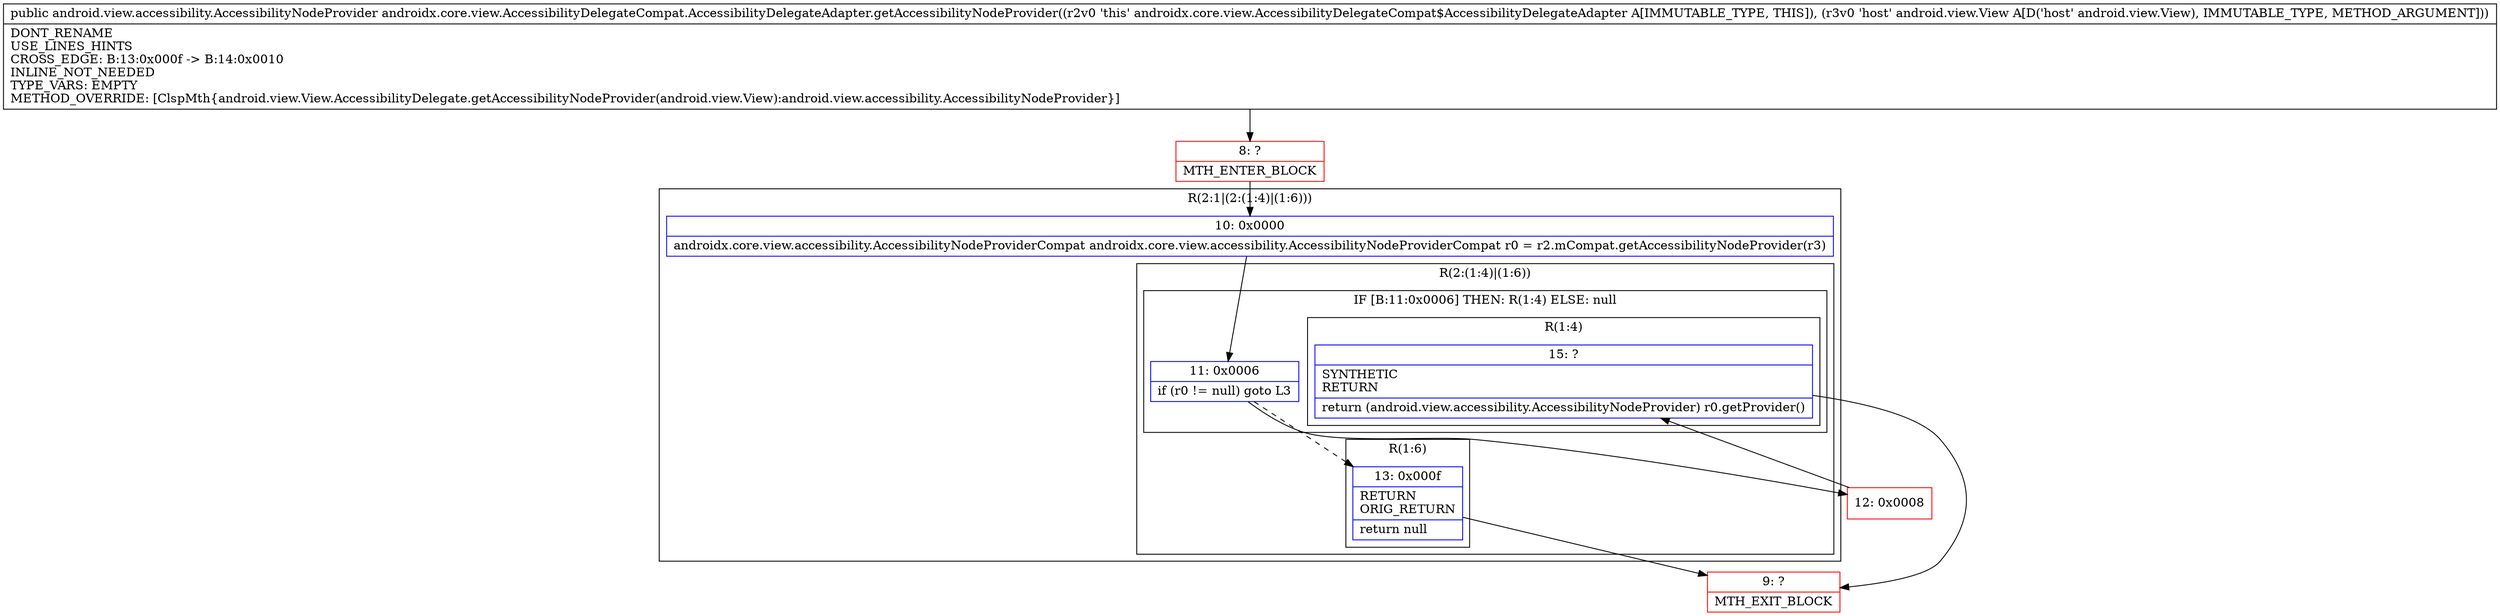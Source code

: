 digraph "CFG forandroidx.core.view.AccessibilityDelegateCompat.AccessibilityDelegateAdapter.getAccessibilityNodeProvider(Landroid\/view\/View;)Landroid\/view\/accessibility\/AccessibilityNodeProvider;" {
subgraph cluster_Region_1086801114 {
label = "R(2:1|(2:(1:4)|(1:6)))";
node [shape=record,color=blue];
Node_10 [shape=record,label="{10\:\ 0x0000|androidx.core.view.accessibility.AccessibilityNodeProviderCompat androidx.core.view.accessibility.AccessibilityNodeProviderCompat r0 = r2.mCompat.getAccessibilityNodeProvider(r3)\l}"];
subgraph cluster_Region_1524326715 {
label = "R(2:(1:4)|(1:6))";
node [shape=record,color=blue];
subgraph cluster_IfRegion_2133000757 {
label = "IF [B:11:0x0006] THEN: R(1:4) ELSE: null";
node [shape=record,color=blue];
Node_11 [shape=record,label="{11\:\ 0x0006|if (r0 != null) goto L3\l}"];
subgraph cluster_Region_1883076938 {
label = "R(1:4)";
node [shape=record,color=blue];
Node_15 [shape=record,label="{15\:\ ?|SYNTHETIC\lRETURN\l|return (android.view.accessibility.AccessibilityNodeProvider) r0.getProvider()\l}"];
}
}
subgraph cluster_Region_1443644038 {
label = "R(1:6)";
node [shape=record,color=blue];
Node_13 [shape=record,label="{13\:\ 0x000f|RETURN\lORIG_RETURN\l|return null\l}"];
}
}
}
Node_8 [shape=record,color=red,label="{8\:\ ?|MTH_ENTER_BLOCK\l}"];
Node_12 [shape=record,color=red,label="{12\:\ 0x0008}"];
Node_9 [shape=record,color=red,label="{9\:\ ?|MTH_EXIT_BLOCK\l}"];
MethodNode[shape=record,label="{public android.view.accessibility.AccessibilityNodeProvider androidx.core.view.AccessibilityDelegateCompat.AccessibilityDelegateAdapter.getAccessibilityNodeProvider((r2v0 'this' androidx.core.view.AccessibilityDelegateCompat$AccessibilityDelegateAdapter A[IMMUTABLE_TYPE, THIS]), (r3v0 'host' android.view.View A[D('host' android.view.View), IMMUTABLE_TYPE, METHOD_ARGUMENT]))  | DONT_RENAME\lUSE_LINES_HINTS\lCROSS_EDGE: B:13:0x000f \-\> B:14:0x0010\lINLINE_NOT_NEEDED\lTYPE_VARS: EMPTY\lMETHOD_OVERRIDE: [ClspMth\{android.view.View.AccessibilityDelegate.getAccessibilityNodeProvider(android.view.View):android.view.accessibility.AccessibilityNodeProvider\}]\l}"];
MethodNode -> Node_8;Node_10 -> Node_11;
Node_11 -> Node_12;
Node_11 -> Node_13[style=dashed];
Node_15 -> Node_9;
Node_13 -> Node_9;
Node_8 -> Node_10;
Node_12 -> Node_15;
}

